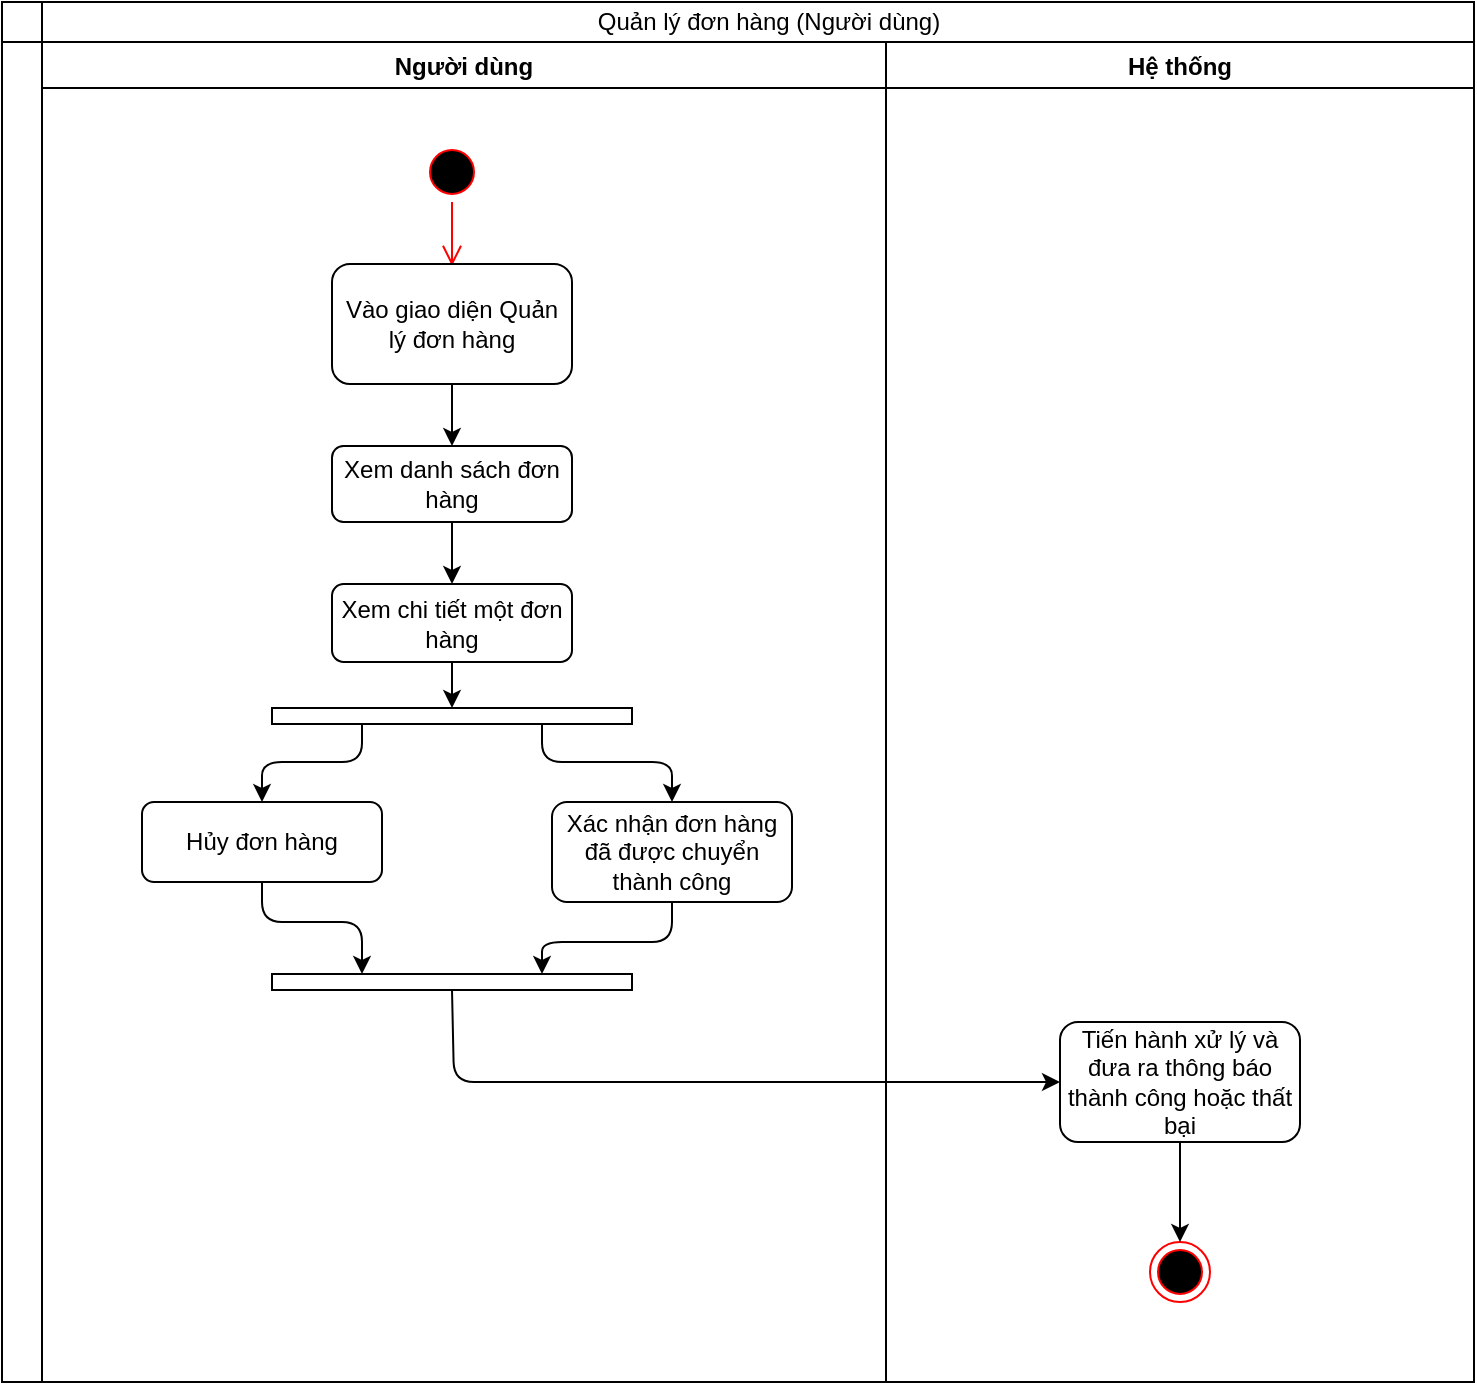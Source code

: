 <mxfile version="11.1.4" type="device"><diagram id="PXx4YxilOSH4_ZpKEaRF" name="Page-1"><mxGraphModel dx="1086" dy="848" grid="0" gridSize="10" guides="1" tooltips="1" connect="1" arrows="1" fold="1" page="0" pageScale="1" pageWidth="850" pageHeight="1100" math="0" shadow="0"><root><mxCell id="0"/><mxCell id="1" parent="0"/><mxCell id="OJk97iBCg4_YfAPwgIWn-1" value="" style="shape=internalStorage;whiteSpace=wrap;html=1;backgroundOutline=1;" vertex="1" parent="1"><mxGeometry x="30" y="350" width="736" height="690" as="geometry"/></mxCell><mxCell id="OJk97iBCg4_YfAPwgIWn-2" value="Người dùng" style="swimlane;" vertex="1" parent="1"><mxGeometry x="50" y="370" width="422" height="670" as="geometry"/></mxCell><mxCell id="OJk97iBCg4_YfAPwgIWn-3" value="" style="ellipse;html=1;shape=startState;fillColor=#000000;strokeColor=#ff0000;" vertex="1" parent="OJk97iBCg4_YfAPwgIWn-2"><mxGeometry x="190" y="50" width="30" height="30" as="geometry"/></mxCell><mxCell id="OJk97iBCg4_YfAPwgIWn-4" value="" style="edgeStyle=orthogonalEdgeStyle;html=1;verticalAlign=bottom;endArrow=open;endSize=8;strokeColor=#ff0000;" edge="1" parent="OJk97iBCg4_YfAPwgIWn-2" source="OJk97iBCg4_YfAPwgIWn-3"><mxGeometry relative="1" as="geometry"><mxPoint x="205" y="112" as="targetPoint"/></mxGeometry></mxCell><mxCell id="OJk97iBCg4_YfAPwgIWn-5" value="Vào giao diện Quản lý đơn hàng" style="rounded=1;whiteSpace=wrap;html=1;" vertex="1" parent="OJk97iBCg4_YfAPwgIWn-2"><mxGeometry x="145" y="111" width="120" height="60" as="geometry"/></mxCell><mxCell id="OJk97iBCg4_YfAPwgIWn-25" value="Xem danh sách đơn hàng" style="rounded=1;whiteSpace=wrap;html=1;" vertex="1" parent="OJk97iBCg4_YfAPwgIWn-2"><mxGeometry x="145" y="202" width="120" height="38" as="geometry"/></mxCell><mxCell id="OJk97iBCg4_YfAPwgIWn-17" value="" style="endArrow=classic;html=1;exitX=0.5;exitY=1;exitDx=0;exitDy=0;entryX=0.5;entryY=0;entryDx=0;entryDy=0;" edge="1" parent="OJk97iBCg4_YfAPwgIWn-2" source="OJk97iBCg4_YfAPwgIWn-5" target="OJk97iBCg4_YfAPwgIWn-25"><mxGeometry width="50" height="50" relative="1" as="geometry"><mxPoint x="235" y="370" as="sourcePoint"/><mxPoint x="205" y="197" as="targetPoint"/></mxGeometry></mxCell><mxCell id="OJk97iBCg4_YfAPwgIWn-28" value="Xem chi tiết một đơn hàng" style="rounded=1;whiteSpace=wrap;html=1;" vertex="1" parent="OJk97iBCg4_YfAPwgIWn-2"><mxGeometry x="145" y="271" width="120" height="39" as="geometry"/></mxCell><mxCell id="OJk97iBCg4_YfAPwgIWn-29" value="Hủy đơn hàng" style="rounded=1;whiteSpace=wrap;html=1;" vertex="1" parent="OJk97iBCg4_YfAPwgIWn-2"><mxGeometry x="50" y="380" width="120" height="40" as="geometry"/></mxCell><mxCell id="OJk97iBCg4_YfAPwgIWn-30" value="Xác nhận đơn hàng đã được chuyển thành công" style="rounded=1;whiteSpace=wrap;html=1;" vertex="1" parent="OJk97iBCg4_YfAPwgIWn-2"><mxGeometry x="255" y="380" width="120" height="50" as="geometry"/></mxCell><mxCell id="OJk97iBCg4_YfAPwgIWn-32" value="" style="rounded=0;whiteSpace=wrap;html=1;" vertex="1" parent="OJk97iBCg4_YfAPwgIWn-2"><mxGeometry x="115" y="333" width="180" height="8" as="geometry"/></mxCell><mxCell id="OJk97iBCg4_YfAPwgIWn-33" value="" style="endArrow=classic;html=1;exitX=0.5;exitY=1;exitDx=0;exitDy=0;entryX=0.5;entryY=0;entryDx=0;entryDy=0;" edge="1" parent="OJk97iBCg4_YfAPwgIWn-2" source="OJk97iBCg4_YfAPwgIWn-28" target="OJk97iBCg4_YfAPwgIWn-32"><mxGeometry width="50" height="50" relative="1" as="geometry"><mxPoint x="290" y="240" as="sourcePoint"/><mxPoint x="340" y="190" as="targetPoint"/></mxGeometry></mxCell><mxCell id="OJk97iBCg4_YfAPwgIWn-34" value="" style="endArrow=classic;html=1;exitX=0.25;exitY=1;exitDx=0;exitDy=0;entryX=0.5;entryY=0;entryDx=0;entryDy=0;" edge="1" parent="OJk97iBCg4_YfAPwgIWn-2" source="OJk97iBCg4_YfAPwgIWn-32" target="OJk97iBCg4_YfAPwgIWn-29"><mxGeometry width="50" height="50" relative="1" as="geometry"><mxPoint x="50" y="320" as="sourcePoint"/><mxPoint x="100" y="270" as="targetPoint"/><Array as="points"><mxPoint x="160" y="360"/><mxPoint x="110" y="360"/></Array></mxGeometry></mxCell><mxCell id="OJk97iBCg4_YfAPwgIWn-40" value="" style="endArrow=classic;html=1;exitX=0.5;exitY=1;exitDx=0;exitDy=0;entryX=0.5;entryY=0;entryDx=0;entryDy=0;" edge="1" parent="OJk97iBCg4_YfAPwgIWn-2" source="OJk97iBCg4_YfAPwgIWn-25" target="OJk97iBCg4_YfAPwgIWn-28"><mxGeometry width="50" height="50" relative="1" as="geometry"><mxPoint x="330" y="280" as="sourcePoint"/><mxPoint x="380" y="230" as="targetPoint"/></mxGeometry></mxCell><mxCell id="OJk97iBCg4_YfAPwgIWn-41" value="" style="endArrow=classic;html=1;exitX=0.75;exitY=1;exitDx=0;exitDy=0;entryX=0.5;entryY=0;entryDx=0;entryDy=0;" edge="1" parent="OJk97iBCg4_YfAPwgIWn-2" source="OJk97iBCg4_YfAPwgIWn-32" target="OJk97iBCg4_YfAPwgIWn-30"><mxGeometry width="50" height="50" relative="1" as="geometry"><mxPoint x="340" y="320" as="sourcePoint"/><mxPoint x="390" y="270" as="targetPoint"/><Array as="points"><mxPoint x="250" y="360"/><mxPoint x="315" y="360"/></Array></mxGeometry></mxCell><mxCell id="OJk97iBCg4_YfAPwgIWn-15" value="Quản lý đơn hàng (Người dùng)" style="text;html=1;strokeColor=none;fillColor=none;align=center;verticalAlign=middle;whiteSpace=wrap;rounded=0;" vertex="1" parent="1"><mxGeometry x="318.5" y="350" width="189" height="20" as="geometry"/></mxCell><mxCell id="OJk97iBCg4_YfAPwgIWn-20" value="Hệ thống" style="swimlane;" vertex="1" parent="1"><mxGeometry x="472" y="370" width="294" height="670" as="geometry"/></mxCell><mxCell id="OJk97iBCg4_YfAPwgIWn-21" value="Tiến hành xử lý và đưa ra thông báo thành công hoặc thất bại" style="rounded=1;whiteSpace=wrap;html=1;" vertex="1" parent="OJk97iBCg4_YfAPwgIWn-20"><mxGeometry x="87" y="490" width="120" height="60" as="geometry"/></mxCell><mxCell id="OJk97iBCg4_YfAPwgIWn-22" value="" style="ellipse;html=1;shape=endState;fillColor=#000000;strokeColor=#ff0000;" vertex="1" parent="OJk97iBCg4_YfAPwgIWn-20"><mxGeometry x="132" y="600" width="30" height="30" as="geometry"/></mxCell><mxCell id="OJk97iBCg4_YfAPwgIWn-23" value="" style="endArrow=classic;html=1;exitX=0.5;exitY=1;exitDx=0;exitDy=0;entryX=0.5;entryY=0;entryDx=0;entryDy=0;" edge="1" parent="OJk97iBCg4_YfAPwgIWn-20" source="OJk97iBCg4_YfAPwgIWn-21" target="OJk97iBCg4_YfAPwgIWn-22"><mxGeometry width="50" height="50" relative="1" as="geometry"><mxPoint x="144" y="430" as="sourcePoint"/><mxPoint x="194" y="380" as="targetPoint"/></mxGeometry></mxCell><mxCell id="OJk97iBCg4_YfAPwgIWn-24" value="" style="endArrow=classic;html=1;exitX=0.5;exitY=1;exitDx=0;exitDy=0;entryX=0;entryY=0.5;entryDx=0;entryDy=0;" edge="1" parent="1" source="OJk97iBCg4_YfAPwgIWn-35" target="OJk97iBCg4_YfAPwgIWn-21"><mxGeometry width="50" height="50" relative="1" as="geometry"><mxPoint x="256.111" y="850" as="sourcePoint"/><mxPoint x="336" y="900" as="targetPoint"/><Array as="points"><mxPoint x="256" y="890"/></Array></mxGeometry></mxCell><mxCell id="OJk97iBCg4_YfAPwgIWn-35" value="" style="rounded=0;whiteSpace=wrap;html=1;" vertex="1" parent="1"><mxGeometry x="165" y="836" width="180" height="8" as="geometry"/></mxCell><mxCell id="OJk97iBCg4_YfAPwgIWn-38" value="" style="endArrow=classic;html=1;exitX=0.5;exitY=1;exitDx=0;exitDy=0;entryX=0.25;entryY=0;entryDx=0;entryDy=0;" edge="1" parent="1" source="OJk97iBCg4_YfAPwgIWn-29" target="OJk97iBCg4_YfAPwgIWn-35"><mxGeometry width="50" height="50" relative="1" as="geometry"><mxPoint x="140" y="940" as="sourcePoint"/><mxPoint x="190" y="890" as="targetPoint"/><Array as="points"><mxPoint x="160" y="810"/><mxPoint x="210" y="810"/></Array></mxGeometry></mxCell><mxCell id="OJk97iBCg4_YfAPwgIWn-39" value="" style="endArrow=classic;html=1;exitX=0.5;exitY=1;exitDx=0;exitDy=0;entryX=0.75;entryY=0;entryDx=0;entryDy=0;" edge="1" parent="1" source="OJk97iBCg4_YfAPwgIWn-30" target="OJk97iBCg4_YfAPwgIWn-35"><mxGeometry width="50" height="50" relative="1" as="geometry"><mxPoint x="190" y="940" as="sourcePoint"/><mxPoint x="240" y="890" as="targetPoint"/><Array as="points"><mxPoint x="365" y="820"/><mxPoint x="300" y="820"/></Array></mxGeometry></mxCell></root></mxGraphModel></diagram></mxfile>